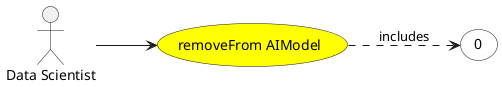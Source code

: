 @startuml


left to right direction

usecase "removeFrom AIModel" as removeFromAIModel #yellow

Actor "Data Scientist" as DataScientist

DataScientist --> removeFromAIModel









usecase "0" as 0 #white

removeFromAIModel ..> 0 : includes



@enduml
